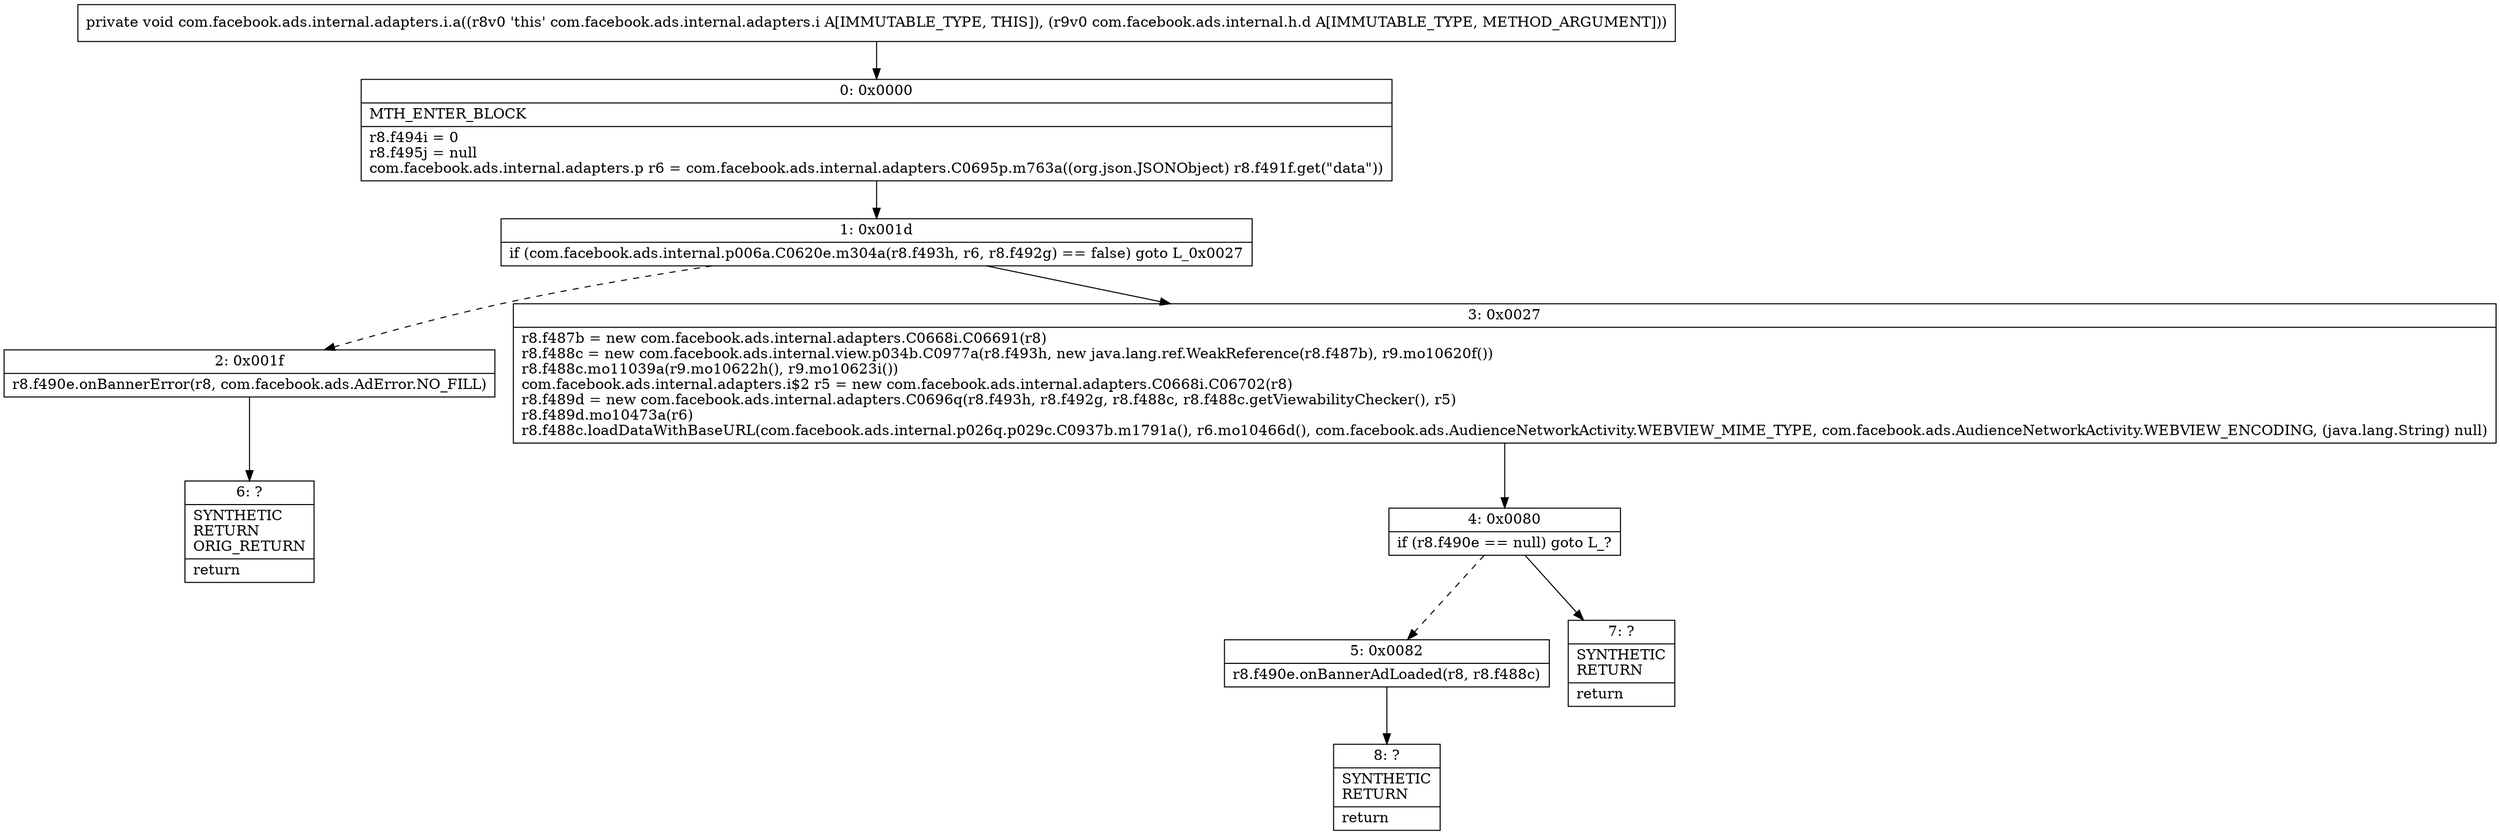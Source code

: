 digraph "CFG forcom.facebook.ads.internal.adapters.i.a(Lcom\/facebook\/ads\/internal\/h\/d;)V" {
Node_0 [shape=record,label="{0\:\ 0x0000|MTH_ENTER_BLOCK\l|r8.f494i = 0\lr8.f495j = null\lcom.facebook.ads.internal.adapters.p r6 = com.facebook.ads.internal.adapters.C0695p.m763a((org.json.JSONObject) r8.f491f.get(\"data\"))\l}"];
Node_1 [shape=record,label="{1\:\ 0x001d|if (com.facebook.ads.internal.p006a.C0620e.m304a(r8.f493h, r6, r8.f492g) == false) goto L_0x0027\l}"];
Node_2 [shape=record,label="{2\:\ 0x001f|r8.f490e.onBannerError(r8, com.facebook.ads.AdError.NO_FILL)\l}"];
Node_3 [shape=record,label="{3\:\ 0x0027|r8.f487b = new com.facebook.ads.internal.adapters.C0668i.C06691(r8)\lr8.f488c = new com.facebook.ads.internal.view.p034b.C0977a(r8.f493h, new java.lang.ref.WeakReference(r8.f487b), r9.mo10620f())\lr8.f488c.mo11039a(r9.mo10622h(), r9.mo10623i())\lcom.facebook.ads.internal.adapters.i$2 r5 = new com.facebook.ads.internal.adapters.C0668i.C06702(r8)\lr8.f489d = new com.facebook.ads.internal.adapters.C0696q(r8.f493h, r8.f492g, r8.f488c, r8.f488c.getViewabilityChecker(), r5)\lr8.f489d.mo10473a(r6)\lr8.f488c.loadDataWithBaseURL(com.facebook.ads.internal.p026q.p029c.C0937b.m1791a(), r6.mo10466d(), com.facebook.ads.AudienceNetworkActivity.WEBVIEW_MIME_TYPE, com.facebook.ads.AudienceNetworkActivity.WEBVIEW_ENCODING, (java.lang.String) null)\l}"];
Node_4 [shape=record,label="{4\:\ 0x0080|if (r8.f490e == null) goto L_?\l}"];
Node_5 [shape=record,label="{5\:\ 0x0082|r8.f490e.onBannerAdLoaded(r8, r8.f488c)\l}"];
Node_6 [shape=record,label="{6\:\ ?|SYNTHETIC\lRETURN\lORIG_RETURN\l|return\l}"];
Node_7 [shape=record,label="{7\:\ ?|SYNTHETIC\lRETURN\l|return\l}"];
Node_8 [shape=record,label="{8\:\ ?|SYNTHETIC\lRETURN\l|return\l}"];
MethodNode[shape=record,label="{private void com.facebook.ads.internal.adapters.i.a((r8v0 'this' com.facebook.ads.internal.adapters.i A[IMMUTABLE_TYPE, THIS]), (r9v0 com.facebook.ads.internal.h.d A[IMMUTABLE_TYPE, METHOD_ARGUMENT])) }"];
MethodNode -> Node_0;
Node_0 -> Node_1;
Node_1 -> Node_2[style=dashed];
Node_1 -> Node_3;
Node_2 -> Node_6;
Node_3 -> Node_4;
Node_4 -> Node_5[style=dashed];
Node_4 -> Node_7;
Node_5 -> Node_8;
}

